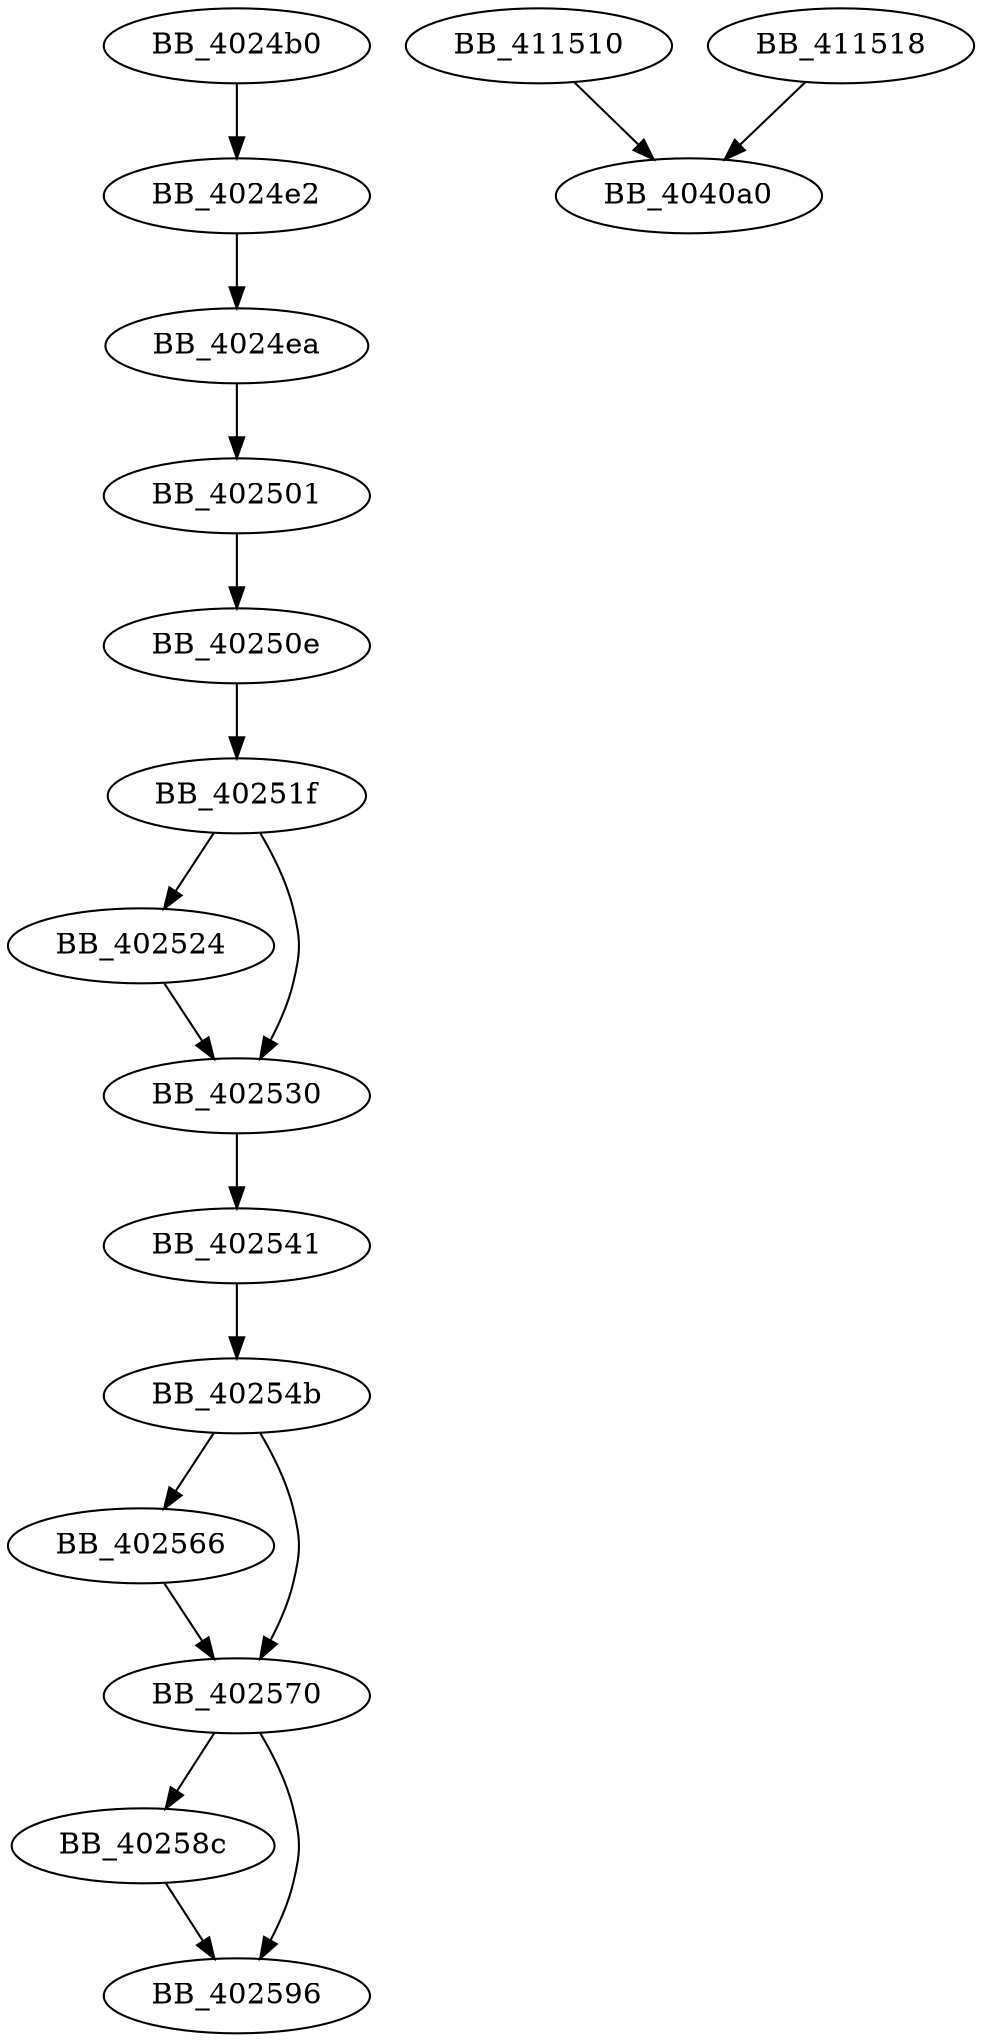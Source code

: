 DiGraph sub_4024B0{
BB_4024b0->BB_4024e2
BB_4024e2->BB_4024ea
BB_4024ea->BB_402501
BB_402501->BB_40250e
BB_40250e->BB_40251f
BB_40251f->BB_402524
BB_40251f->BB_402530
BB_402524->BB_402530
BB_402530->BB_402541
BB_402541->BB_40254b
BB_40254b->BB_402566
BB_40254b->BB_402570
BB_402566->BB_402570
BB_402570->BB_40258c
BB_402570->BB_402596
BB_40258c->BB_402596
BB_411510->BB_4040a0
BB_411518->BB_4040a0
}
